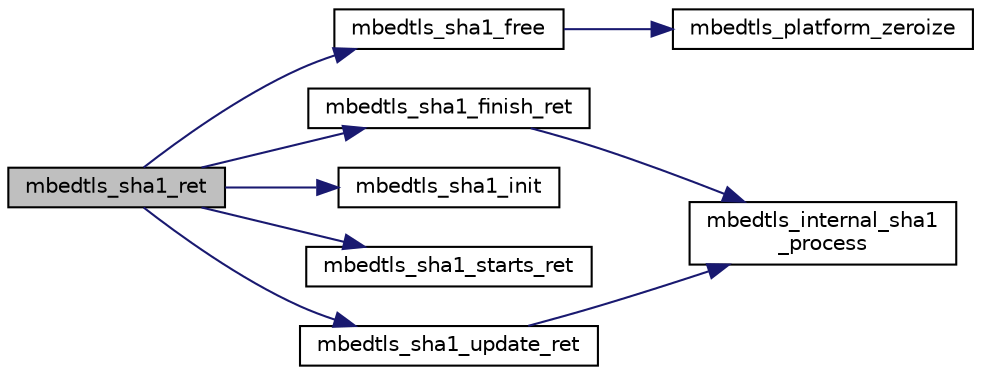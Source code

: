 digraph "mbedtls_sha1_ret"
{
 // LATEX_PDF_SIZE
  edge [fontname="Helvetica",fontsize="10",labelfontname="Helvetica",labelfontsize="10"];
  node [fontname="Helvetica",fontsize="10",shape=record];
  rankdir="LR";
  Node1 [label="mbedtls_sha1_ret",height=0.2,width=0.4,color="black", fillcolor="grey75", style="filled", fontcolor="black",tooltip="This function calculates the SHA-1 checksum of a buffer."];
  Node1 -> Node2 [color="midnightblue",fontsize="10",style="solid",fontname="Helvetica"];
  Node2 [label="mbedtls_sha1_finish_ret",height=0.2,width=0.4,color="black", fillcolor="white", style="filled",URL="$d2/d24/sha1_8c.html#ad5386f33f3a04ca416fe89e0e8d5039d",tooltip="This function finishes the SHA-1 operation, and writes the result to the output buffer."];
  Node2 -> Node3 [color="midnightblue",fontsize="10",style="solid",fontname="Helvetica"];
  Node3 [label="mbedtls_internal_sha1\l_process",height=0.2,width=0.4,color="black", fillcolor="white", style="filled",URL="$d2/d24/sha1_8c.html#a691c38288ec5d507269f95f7eed2c1e0",tooltip="SHA-1 process data block (internal use only)."];
  Node1 -> Node4 [color="midnightblue",fontsize="10",style="solid",fontname="Helvetica"];
  Node4 [label="mbedtls_sha1_free",height=0.2,width=0.4,color="black", fillcolor="white", style="filled",URL="$d2/d24/sha1_8c.html#a126091a4e884966454dca38c97770a24",tooltip="This function clears a SHA-1 context."];
  Node4 -> Node5 [color="midnightblue",fontsize="10",style="solid",fontname="Helvetica"];
  Node5 [label="mbedtls_platform_zeroize",height=0.2,width=0.4,color="black", fillcolor="white", style="filled",URL="$dd/dde/platform__util_8c.html#aa4e36b2c1c58d8ad89e1e11b6ebea2d9",tooltip="Securely zeroize a buffer."];
  Node1 -> Node6 [color="midnightblue",fontsize="10",style="solid",fontname="Helvetica"];
  Node6 [label="mbedtls_sha1_init",height=0.2,width=0.4,color="black", fillcolor="white", style="filled",URL="$d2/d24/sha1_8c.html#af0cc8deb8dd30a095c6023c498418d24",tooltip="This function initializes a SHA-1 context."];
  Node1 -> Node7 [color="midnightblue",fontsize="10",style="solid",fontname="Helvetica"];
  Node7 [label="mbedtls_sha1_starts_ret",height=0.2,width=0.4,color="black", fillcolor="white", style="filled",URL="$d2/d24/sha1_8c.html#a75b1992ad93e9b796686c442dcd5893e",tooltip="This function starts a SHA-1 checksum calculation."];
  Node1 -> Node8 [color="midnightblue",fontsize="10",style="solid",fontname="Helvetica"];
  Node8 [label="mbedtls_sha1_update_ret",height=0.2,width=0.4,color="black", fillcolor="white", style="filled",URL="$d2/d24/sha1_8c.html#a460e674d51e2cd2d4f7ab520371d8307",tooltip="This function feeds an input buffer into an ongoing SHA-1 checksum calculation."];
  Node8 -> Node3 [color="midnightblue",fontsize="10",style="solid",fontname="Helvetica"];
}
